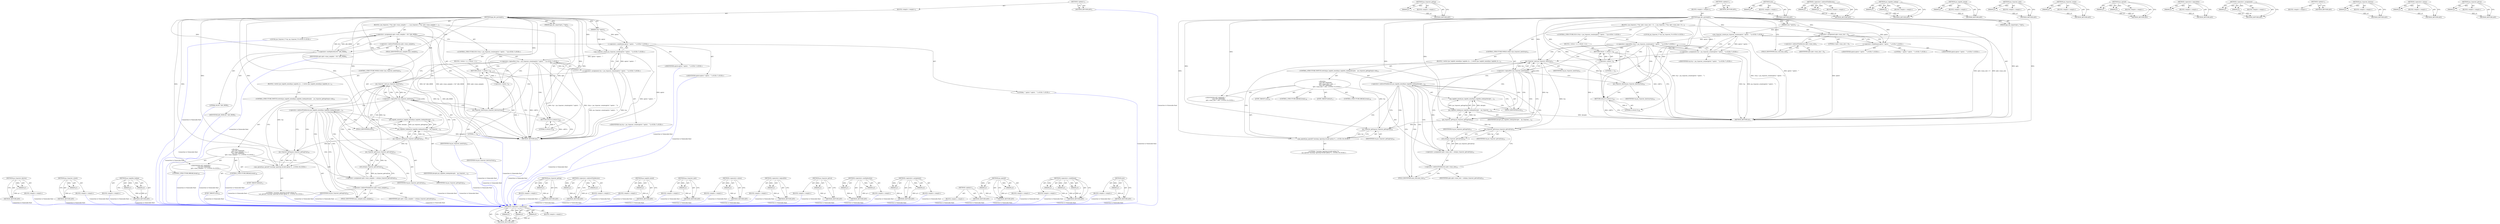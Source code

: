 digraph "atoi" {
vulnerable_110 [label=<(METHOD,&lt;operator&gt;.conditional)>];
vulnerable_111 [label=<(PARAM,p1)>];
vulnerable_112 [label=<(PARAM,p2)>];
vulnerable_113 [label=<(PARAM,p3)>];
vulnerable_114 [label=<(BLOCK,&lt;empty&gt;,&lt;empty&gt;)>];
vulnerable_115 [label=<(METHOD_RETURN,ANY)>];
vulnerable_133 [label=<(METHOD,jas_tvparser_gettag)>];
vulnerable_134 [label=<(PARAM,p1)>];
vulnerable_135 [label=<(BLOCK,&lt;empty&gt;,&lt;empty&gt;)>];
vulnerable_136 [label=<(METHOD_RETURN,ANY)>];
vulnerable_6 [label=<(METHOD,&lt;global&gt;)<SUB>1</SUB>>];
vulnerable_7 [label=<(BLOCK,&lt;empty&gt;,&lt;empty&gt;)<SUB>1</SUB>>];
vulnerable_8 [label=<(METHOD,jpg_dec_parseopts)<SUB>1</SUB>>];
vulnerable_9 [label=<(PARAM,char *optstr)<SUB>1</SUB>>];
vulnerable_10 [label=<(PARAM,jpg_dec_importopts_t *opts)<SUB>1</SUB>>];
vulnerable_11 [label=<(BLOCK,{
 	jas_tvparser_t *tvp;
 
	opts-&gt;max_size = 0;...,{
 	jas_tvparser_t *tvp;
 
	opts-&gt;max_size = 0;...)<SUB>2</SUB>>];
vulnerable_12 [label="<(LOCAL,jas_tvparser_t* tvp: jas_tvparser_t*)<SUB>3</SUB>>"];
vulnerable_13 [label=<(&lt;operator&gt;.assignment,opts-&gt;max_size = 0)<SUB>5</SUB>>];
vulnerable_14 [label=<(&lt;operator&gt;.indirectFieldAccess,opts-&gt;max_size)<SUB>5</SUB>>];
vulnerable_15 [label=<(IDENTIFIER,opts,opts-&gt;max_size = 0)<SUB>5</SUB>>];
vulnerable_16 [label=<(FIELD_IDENTIFIER,max_size,max_size)<SUB>5</SUB>>];
vulnerable_17 [label=<(LITERAL,0,opts-&gt;max_size = 0)<SUB>5</SUB>>];
vulnerable_18 [label="<(CONTROL_STRUCTURE,IF,if (!(tvp = jas_tvparser_create(optstr ? optstr : &quot;&quot;))))<SUB>7</SUB>>"];
vulnerable_19 [label="<(&lt;operator&gt;.logicalNot,!(tvp = jas_tvparser_create(optstr ? optstr : &quot;&quot;)))<SUB>7</SUB>>"];
vulnerable_20 [label="<(&lt;operator&gt;.assignment,tvp = jas_tvparser_create(optstr ? optstr : &quot;&quot;))<SUB>7</SUB>>"];
vulnerable_21 [label="<(IDENTIFIER,tvp,tvp = jas_tvparser_create(optstr ? optstr : &quot;&quot;))<SUB>7</SUB>>"];
vulnerable_22 [label="<(jas_tvparser_create,jas_tvparser_create(optstr ? optstr : &quot;&quot;))<SUB>7</SUB>>"];
vulnerable_23 [label="<(&lt;operator&gt;.conditional,optstr ? optstr : &quot;&quot;)<SUB>7</SUB>>"];
vulnerable_24 [label="<(IDENTIFIER,optstr,optstr ? optstr : &quot;&quot;)<SUB>7</SUB>>"];
vulnerable_25 [label="<(IDENTIFIER,optstr,optstr ? optstr : &quot;&quot;)<SUB>7</SUB>>"];
vulnerable_26 [label="<(LITERAL,&quot;&quot;,optstr ? optstr : &quot;&quot;)<SUB>7</SUB>>"];
vulnerable_27 [label=<(BLOCK,{
 		return -1;
	},{
 		return -1;
	})<SUB>7</SUB>>];
vulnerable_28 [label=<(RETURN,return -1;,return -1;)<SUB>8</SUB>>];
vulnerable_29 [label=<(&lt;operator&gt;.minus,-1)<SUB>8</SUB>>];
vulnerable_30 [label=<(LITERAL,1,-1)<SUB>8</SUB>>];
vulnerable_31 [label=<(CONTROL_STRUCTURE,WHILE,while (!jas_tvparser_next(tvp)))<SUB>11</SUB>>];
vulnerable_32 [label=<(&lt;operator&gt;.logicalNot,!jas_tvparser_next(tvp))<SUB>11</SUB>>];
vulnerable_33 [label=<(jas_tvparser_next,jas_tvparser_next(tvp))<SUB>11</SUB>>];
vulnerable_34 [label=<(IDENTIFIER,tvp,jas_tvparser_next(tvp))<SUB>11</SUB>>];
vulnerable_35 [label=<(BLOCK,{
 		switch (jas_taginfo_nonull(jas_taginfos_lo...,{
 		switch (jas_taginfo_nonull(jas_taginfos_lo...)<SUB>11</SUB>>];
vulnerable_36 [label=<(CONTROL_STRUCTURE,SWITCH,switch(jas_taginfo_nonull(jas_taginfos_lookup(decopts,
 		  jas_tvparser_gettag(tvp)))-&gt;id))<SUB>12</SUB>>];
vulnerable_37 [label=<(&lt;operator&gt;.indirectFieldAccess,jas_taginfo_nonull(jas_taginfos_lookup(decopts,...)<SUB>12</SUB>>];
vulnerable_38 [label=<(jas_taginfo_nonull,jas_taginfo_nonull(jas_taginfos_lookup(decopts,...)<SUB>12</SUB>>];
vulnerable_39 [label=<(jas_taginfos_lookup,jas_taginfos_lookup(decopts,
 		  jas_tvparser_...)<SUB>12</SUB>>];
vulnerable_40 [label=<(IDENTIFIER,decopts,jas_taginfos_lookup(decopts,
 		  jas_tvparser_...)<SUB>12</SUB>>];
vulnerable_41 [label=<(jas_tvparser_gettag,jas_tvparser_gettag(tvp))<SUB>13</SUB>>];
vulnerable_42 [label=<(IDENTIFIER,tvp,jas_tvparser_gettag(tvp))<SUB>13</SUB>>];
vulnerable_43 [label=<(FIELD_IDENTIFIER,id,id)<SUB>12</SUB>>];
vulnerable_44 [label="<(BLOCK,{
 		case OPT_MAXSIZE:
			opts-&gt;max_size = atoi...,{
 		case OPT_MAXSIZE:
			opts-&gt;max_size = atoi...)<SUB>13</SUB>>"];
vulnerable_45 [label=<(JUMP_TARGET,case)<SUB>14</SUB>>];
vulnerable_46 [label="<(IDENTIFIER,OPT_MAXSIZE,{
 		case OPT_MAXSIZE:
			opts-&gt;max_size = atoi...)<SUB>14</SUB>>"];
vulnerable_47 [label=<(&lt;operator&gt;.assignment,opts-&gt;max_size = atoi(jas_tvparser_getval(tvp)))<SUB>15</SUB>>];
vulnerable_48 [label=<(&lt;operator&gt;.indirectFieldAccess,opts-&gt;max_size)<SUB>15</SUB>>];
vulnerable_49 [label=<(IDENTIFIER,opts,opts-&gt;max_size = atoi(jas_tvparser_getval(tvp)))<SUB>15</SUB>>];
vulnerable_50 [label=<(FIELD_IDENTIFIER,max_size,max_size)<SUB>15</SUB>>];
vulnerable_51 [label=<(atoi,atoi(jas_tvparser_getval(tvp)))<SUB>15</SUB>>];
vulnerable_52 [label=<(jas_tvparser_getval,jas_tvparser_getval(tvp))<SUB>15</SUB>>];
vulnerable_53 [label=<(IDENTIFIER,tvp,jas_tvparser_getval(tvp))<SUB>15</SUB>>];
vulnerable_54 [label=<(CONTROL_STRUCTURE,BREAK,break;)<SUB>16</SUB>>];
vulnerable_55 [label=<(JUMP_TARGET,default)<SUB>17</SUB>>];
vulnerable_56 [label="<(jas_eprintf,jas_eprintf(&quot;warning: ignoring invalid option %...)<SUB>18</SUB>>"];
vulnerable_57 [label="<(LITERAL,&quot;warning: ignoring invalid option %s\n&quot;,jas_eprintf(&quot;warning: ignoring invalid option %...)<SUB>18</SUB>>"];
vulnerable_58 [label=<(jas_tvparser_gettag,jas_tvparser_gettag(tvp))<SUB>19</SUB>>];
vulnerable_59 [label=<(IDENTIFIER,tvp,jas_tvparser_gettag(tvp))<SUB>19</SUB>>];
vulnerable_60 [label=<(CONTROL_STRUCTURE,BREAK,break;)<SUB>20</SUB>>];
vulnerable_61 [label=<(jas_tvparser_destroy,jas_tvparser_destroy(tvp))<SUB>24</SUB>>];
vulnerable_62 [label=<(IDENTIFIER,tvp,jas_tvparser_destroy(tvp))<SUB>24</SUB>>];
vulnerable_63 [label=<(RETURN,return 0;,return 0;)<SUB>26</SUB>>];
vulnerable_64 [label=<(LITERAL,0,return 0;)<SUB>26</SUB>>];
vulnerable_65 [label=<(METHOD_RETURN,int)<SUB>1</SUB>>];
vulnerable_67 [label=<(METHOD_RETURN,ANY)<SUB>1</SUB>>];
vulnerable_137 [label=<(METHOD,atoi)>];
vulnerable_138 [label=<(PARAM,p1)>];
vulnerable_139 [label=<(BLOCK,&lt;empty&gt;,&lt;empty&gt;)>];
vulnerable_140 [label=<(METHOD_RETURN,ANY)>];
vulnerable_97 [label=<(METHOD,&lt;operator&gt;.indirectFieldAccess)>];
vulnerable_98 [label=<(PARAM,p1)>];
vulnerable_99 [label=<(PARAM,p2)>];
vulnerable_100 [label=<(BLOCK,&lt;empty&gt;,&lt;empty&gt;)>];
vulnerable_101 [label=<(METHOD_RETURN,ANY)>];
vulnerable_128 [label=<(METHOD,jas_taginfos_lookup)>];
vulnerable_129 [label=<(PARAM,p1)>];
vulnerable_130 [label=<(PARAM,p2)>];
vulnerable_131 [label=<(BLOCK,&lt;empty&gt;,&lt;empty&gt;)>];
vulnerable_132 [label=<(METHOD_RETURN,ANY)>];
vulnerable_124 [label=<(METHOD,jas_taginfo_nonull)>];
vulnerable_125 [label=<(PARAM,p1)>];
vulnerable_126 [label=<(BLOCK,&lt;empty&gt;,&lt;empty&gt;)>];
vulnerable_127 [label=<(METHOD_RETURN,ANY)>];
vulnerable_120 [label=<(METHOD,jas_tvparser_next)>];
vulnerable_121 [label=<(PARAM,p1)>];
vulnerable_122 [label=<(BLOCK,&lt;empty&gt;,&lt;empty&gt;)>];
vulnerable_123 [label=<(METHOD_RETURN,ANY)>];
vulnerable_106 [label=<(METHOD,jas_tvparser_create)>];
vulnerable_107 [label=<(PARAM,p1)>];
vulnerable_108 [label=<(BLOCK,&lt;empty&gt;,&lt;empty&gt;)>];
vulnerable_109 [label=<(METHOD_RETURN,ANY)>];
vulnerable_145 [label=<(METHOD,jas_eprintf)>];
vulnerable_146 [label=<(PARAM,p1)>];
vulnerable_147 [label=<(PARAM,p2)>];
vulnerable_148 [label=<(BLOCK,&lt;empty&gt;,&lt;empty&gt;)>];
vulnerable_149 [label=<(METHOD_RETURN,ANY)>];
vulnerable_102 [label=<(METHOD,&lt;operator&gt;.logicalNot)>];
vulnerable_103 [label=<(PARAM,p1)>];
vulnerable_104 [label=<(BLOCK,&lt;empty&gt;,&lt;empty&gt;)>];
vulnerable_105 [label=<(METHOD_RETURN,ANY)>];
vulnerable_92 [label=<(METHOD,&lt;operator&gt;.assignment)>];
vulnerable_93 [label=<(PARAM,p1)>];
vulnerable_94 [label=<(PARAM,p2)>];
vulnerable_95 [label=<(BLOCK,&lt;empty&gt;,&lt;empty&gt;)>];
vulnerable_96 [label=<(METHOD_RETURN,ANY)>];
vulnerable_86 [label=<(METHOD,&lt;global&gt;)<SUB>1</SUB>>];
vulnerable_87 [label=<(BLOCK,&lt;empty&gt;,&lt;empty&gt;)>];
vulnerable_88 [label=<(METHOD_RETURN,ANY)>];
vulnerable_150 [label=<(METHOD,jas_tvparser_destroy)>];
vulnerable_151 [label=<(PARAM,p1)>];
vulnerable_152 [label=<(BLOCK,&lt;empty&gt;,&lt;empty&gt;)>];
vulnerable_153 [label=<(METHOD_RETURN,ANY)>];
vulnerable_116 [label=<(METHOD,&lt;operator&gt;.minus)>];
vulnerable_117 [label=<(PARAM,p1)>];
vulnerable_118 [label=<(BLOCK,&lt;empty&gt;,&lt;empty&gt;)>];
vulnerable_119 [label=<(METHOD_RETURN,ANY)>];
vulnerable_141 [label=<(METHOD,jas_tvparser_getval)>];
vulnerable_142 [label=<(PARAM,p1)>];
vulnerable_143 [label=<(BLOCK,&lt;empty&gt;,&lt;empty&gt;)>];
vulnerable_144 [label=<(METHOD_RETURN,ANY)>];
fixed_157 [label=<(METHOD,jas_tvparser_destroy)>];
fixed_158 [label=<(PARAM,p1)>];
fixed_159 [label=<(BLOCK,&lt;empty&gt;,&lt;empty&gt;)>];
fixed_160 [label=<(METHOD_RETURN,ANY)>];
fixed_113 [label=<(METHOD,jas_tvparser_create)>];
fixed_114 [label=<(PARAM,p1)>];
fixed_115 [label=<(BLOCK,&lt;empty&gt;,&lt;empty&gt;)>];
fixed_116 [label=<(METHOD_RETURN,ANY)>];
fixed_135 [label=<(METHOD,jas_taginfos_lookup)>];
fixed_136 [label=<(PARAM,p1)>];
fixed_137 [label=<(PARAM,p2)>];
fixed_138 [label=<(BLOCK,&lt;empty&gt;,&lt;empty&gt;)>];
fixed_139 [label=<(METHOD_RETURN,ANY)>];
fixed_6 [label=<(METHOD,&lt;global&gt;)<SUB>1</SUB>>];
fixed_7 [label=<(BLOCK,&lt;empty&gt;,&lt;empty&gt;)<SUB>1</SUB>>];
fixed_8 [label=<(METHOD,jpg_dec_parseopts)<SUB>1</SUB>>];
fixed_9 [label=<(PARAM,char *optstr)<SUB>1</SUB>>];
fixed_10 [label=<(PARAM,jpg_dec_importopts_t *opts)<SUB>1</SUB>>];
fixed_11 [label=<(BLOCK,{
 	jas_tvparser_t *tvp;
 
	opts-&gt;max_samples =...,{
 	jas_tvparser_t *tvp;
 
	opts-&gt;max_samples =...)<SUB>2</SUB>>];
fixed_12 [label="<(LOCAL,jas_tvparser_t* tvp: jas_tvparser_t*)<SUB>3</SUB>>"];
fixed_13 [label=<(&lt;operator&gt;.assignment,opts-&gt;max_samples = 64 * JAS_MEBI)<SUB>5</SUB>>];
fixed_14 [label=<(&lt;operator&gt;.indirectFieldAccess,opts-&gt;max_samples)<SUB>5</SUB>>];
fixed_15 [label=<(IDENTIFIER,opts,opts-&gt;max_samples = 64 * JAS_MEBI)<SUB>5</SUB>>];
fixed_16 [label=<(FIELD_IDENTIFIER,max_samples,max_samples)<SUB>5</SUB>>];
fixed_17 [label=<(&lt;operator&gt;.multiplication,64 * JAS_MEBI)<SUB>5</SUB>>];
fixed_18 [label=<(LITERAL,64,64 * JAS_MEBI)<SUB>5</SUB>>];
fixed_19 [label=<(IDENTIFIER,JAS_MEBI,64 * JAS_MEBI)<SUB>5</SUB>>];
fixed_20 [label="<(CONTROL_STRUCTURE,IF,if (!(tvp = jas_tvparser_create(optstr ? optstr : &quot;&quot;))))<SUB>7</SUB>>"];
fixed_21 [label="<(&lt;operator&gt;.logicalNot,!(tvp = jas_tvparser_create(optstr ? optstr : &quot;&quot;)))<SUB>7</SUB>>"];
fixed_22 [label="<(&lt;operator&gt;.assignment,tvp = jas_tvparser_create(optstr ? optstr : &quot;&quot;))<SUB>7</SUB>>"];
fixed_23 [label="<(IDENTIFIER,tvp,tvp = jas_tvparser_create(optstr ? optstr : &quot;&quot;))<SUB>7</SUB>>"];
fixed_24 [label="<(jas_tvparser_create,jas_tvparser_create(optstr ? optstr : &quot;&quot;))<SUB>7</SUB>>"];
fixed_25 [label="<(&lt;operator&gt;.conditional,optstr ? optstr : &quot;&quot;)<SUB>7</SUB>>"];
fixed_26 [label="<(IDENTIFIER,optstr,optstr ? optstr : &quot;&quot;)<SUB>7</SUB>>"];
fixed_27 [label="<(IDENTIFIER,optstr,optstr ? optstr : &quot;&quot;)<SUB>7</SUB>>"];
fixed_28 [label="<(LITERAL,&quot;&quot;,optstr ? optstr : &quot;&quot;)<SUB>7</SUB>>"];
fixed_29 [label=<(BLOCK,{
 		return -1;
	},{
 		return -1;
	})<SUB>7</SUB>>];
fixed_30 [label=<(RETURN,return -1;,return -1;)<SUB>8</SUB>>];
fixed_31 [label=<(&lt;operator&gt;.minus,-1)<SUB>8</SUB>>];
fixed_32 [label=<(LITERAL,1,-1)<SUB>8</SUB>>];
fixed_33 [label=<(CONTROL_STRUCTURE,WHILE,while (!jas_tvparser_next(tvp)))<SUB>11</SUB>>];
fixed_34 [label=<(&lt;operator&gt;.logicalNot,!jas_tvparser_next(tvp))<SUB>11</SUB>>];
fixed_35 [label=<(jas_tvparser_next,jas_tvparser_next(tvp))<SUB>11</SUB>>];
fixed_36 [label=<(IDENTIFIER,tvp,jas_tvparser_next(tvp))<SUB>11</SUB>>];
fixed_37 [label=<(BLOCK,{
 		switch (jas_taginfo_nonull(jas_taginfos_lo...,{
 		switch (jas_taginfo_nonull(jas_taginfos_lo...)<SUB>11</SUB>>];
fixed_38 [label=<(CONTROL_STRUCTURE,SWITCH,switch(jas_taginfo_nonull(jas_taginfos_lookup(decopts,
 		  jas_tvparser_gettag(tvp)))-&gt;id))<SUB>12</SUB>>];
fixed_39 [label=<(&lt;operator&gt;.indirectFieldAccess,jas_taginfo_nonull(jas_taginfos_lookup(decopts,...)<SUB>12</SUB>>];
fixed_40 [label=<(jas_taginfo_nonull,jas_taginfo_nonull(jas_taginfos_lookup(decopts,...)<SUB>12</SUB>>];
fixed_41 [label=<(jas_taginfos_lookup,jas_taginfos_lookup(decopts,
 		  jas_tvparser_...)<SUB>12</SUB>>];
fixed_42 [label=<(IDENTIFIER,decopts,jas_taginfos_lookup(decopts,
 		  jas_tvparser_...)<SUB>12</SUB>>];
fixed_43 [label=<(jas_tvparser_gettag,jas_tvparser_gettag(tvp))<SUB>13</SUB>>];
fixed_44 [label=<(IDENTIFIER,tvp,jas_tvparser_gettag(tvp))<SUB>13</SUB>>];
fixed_45 [label=<(FIELD_IDENTIFIER,id,id)<SUB>12</SUB>>];
fixed_46 [label="<(BLOCK,{
 		case OPT_MAXSIZE:
			opts-&gt;max_samples = a...,{
 		case OPT_MAXSIZE:
			opts-&gt;max_samples = a...)<SUB>13</SUB>>"];
fixed_47 [label=<(JUMP_TARGET,case)<SUB>14</SUB>>];
fixed_48 [label="<(IDENTIFIER,OPT_MAXSIZE,{
 		case OPT_MAXSIZE:
			opts-&gt;max_samples = a...)<SUB>14</SUB>>"];
fixed_49 [label=<(&lt;operator&gt;.assignment,opts-&gt;max_samples = atoi(jas_tvparser_getval(tvp)))<SUB>15</SUB>>];
fixed_50 [label=<(&lt;operator&gt;.indirectFieldAccess,opts-&gt;max_samples)<SUB>15</SUB>>];
fixed_51 [label=<(IDENTIFIER,opts,opts-&gt;max_samples = atoi(jas_tvparser_getval(tvp)))<SUB>15</SUB>>];
fixed_52 [label=<(FIELD_IDENTIFIER,max_samples,max_samples)<SUB>15</SUB>>];
fixed_53 [label=<(atoi,atoi(jas_tvparser_getval(tvp)))<SUB>15</SUB>>];
fixed_54 [label=<(jas_tvparser_getval,jas_tvparser_getval(tvp))<SUB>15</SUB>>];
fixed_55 [label=<(IDENTIFIER,tvp,jas_tvparser_getval(tvp))<SUB>15</SUB>>];
fixed_56 [label=<(CONTROL_STRUCTURE,BREAK,break;)<SUB>16</SUB>>];
fixed_57 [label=<(JUMP_TARGET,default)<SUB>17</SUB>>];
fixed_58 [label="<(jas_eprintf,jas_eprintf(&quot;warning: ignoring invalid option %...)<SUB>18</SUB>>"];
fixed_59 [label="<(LITERAL,&quot;warning: ignoring invalid option %s\n&quot;,jas_eprintf(&quot;warning: ignoring invalid option %...)<SUB>18</SUB>>"];
fixed_60 [label=<(jas_tvparser_gettag,jas_tvparser_gettag(tvp))<SUB>19</SUB>>];
fixed_61 [label=<(IDENTIFIER,tvp,jas_tvparser_gettag(tvp))<SUB>19</SUB>>];
fixed_62 [label=<(CONTROL_STRUCTURE,BREAK,break;)<SUB>20</SUB>>];
fixed_63 [label=<(jas_tvparser_destroy,jas_tvparser_destroy(tvp))<SUB>24</SUB>>];
fixed_64 [label=<(IDENTIFIER,tvp,jas_tvparser_destroy(tvp))<SUB>24</SUB>>];
fixed_65 [label=<(RETURN,return 0;,return 0;)<SUB>26</SUB>>];
fixed_66 [label=<(LITERAL,0,return 0;)<SUB>26</SUB>>];
fixed_67 [label=<(METHOD_RETURN,int)<SUB>1</SUB>>];
fixed_69 [label=<(METHOD_RETURN,ANY)<SUB>1</SUB>>];
fixed_140 [label=<(METHOD,jas_tvparser_gettag)>];
fixed_141 [label=<(PARAM,p1)>];
fixed_142 [label=<(BLOCK,&lt;empty&gt;,&lt;empty&gt;)>];
fixed_143 [label=<(METHOD_RETURN,ANY)>];
fixed_99 [label=<(METHOD,&lt;operator&gt;.indirectFieldAccess)>];
fixed_100 [label=<(PARAM,p1)>];
fixed_101 [label=<(PARAM,p2)>];
fixed_102 [label=<(BLOCK,&lt;empty&gt;,&lt;empty&gt;)>];
fixed_103 [label=<(METHOD_RETURN,ANY)>];
fixed_131 [label=<(METHOD,jas_taginfo_nonull)>];
fixed_132 [label=<(PARAM,p1)>];
fixed_133 [label=<(BLOCK,&lt;empty&gt;,&lt;empty&gt;)>];
fixed_134 [label=<(METHOD_RETURN,ANY)>];
fixed_127 [label=<(METHOD,jas_tvparser_next)>];
fixed_128 [label=<(PARAM,p1)>];
fixed_129 [label=<(BLOCK,&lt;empty&gt;,&lt;empty&gt;)>];
fixed_130 [label=<(METHOD_RETURN,ANY)>];
fixed_123 [label=<(METHOD,&lt;operator&gt;.minus)>];
fixed_124 [label=<(PARAM,p1)>];
fixed_125 [label=<(BLOCK,&lt;empty&gt;,&lt;empty&gt;)>];
fixed_126 [label=<(METHOD_RETURN,ANY)>];
fixed_109 [label=<(METHOD,&lt;operator&gt;.logicalNot)>];
fixed_110 [label=<(PARAM,p1)>];
fixed_111 [label=<(BLOCK,&lt;empty&gt;,&lt;empty&gt;)>];
fixed_112 [label=<(METHOD_RETURN,ANY)>];
fixed_148 [label=<(METHOD,jas_tvparser_getval)>];
fixed_149 [label=<(PARAM,p1)>];
fixed_150 [label=<(BLOCK,&lt;empty&gt;,&lt;empty&gt;)>];
fixed_151 [label=<(METHOD_RETURN,ANY)>];
fixed_104 [label=<(METHOD,&lt;operator&gt;.multiplication)>];
fixed_105 [label=<(PARAM,p1)>];
fixed_106 [label=<(PARAM,p2)>];
fixed_107 [label=<(BLOCK,&lt;empty&gt;,&lt;empty&gt;)>];
fixed_108 [label=<(METHOD_RETURN,ANY)>];
fixed_94 [label=<(METHOD,&lt;operator&gt;.assignment)>];
fixed_95 [label=<(PARAM,p1)>];
fixed_96 [label=<(PARAM,p2)>];
fixed_97 [label=<(BLOCK,&lt;empty&gt;,&lt;empty&gt;)>];
fixed_98 [label=<(METHOD_RETURN,ANY)>];
fixed_88 [label=<(METHOD,&lt;global&gt;)<SUB>1</SUB>>];
fixed_89 [label=<(BLOCK,&lt;empty&gt;,&lt;empty&gt;)>];
fixed_90 [label=<(METHOD_RETURN,ANY)>];
fixed_152 [label=<(METHOD,jas_eprintf)>];
fixed_153 [label=<(PARAM,p1)>];
fixed_154 [label=<(PARAM,p2)>];
fixed_155 [label=<(BLOCK,&lt;empty&gt;,&lt;empty&gt;)>];
fixed_156 [label=<(METHOD_RETURN,ANY)>];
fixed_117 [label=<(METHOD,&lt;operator&gt;.conditional)>];
fixed_118 [label=<(PARAM,p1)>];
fixed_119 [label=<(PARAM,p2)>];
fixed_120 [label=<(PARAM,p3)>];
fixed_121 [label=<(BLOCK,&lt;empty&gt;,&lt;empty&gt;)>];
fixed_122 [label=<(METHOD_RETURN,ANY)>];
fixed_144 [label=<(METHOD,atoi)>];
fixed_145 [label=<(PARAM,p1)>];
fixed_146 [label=<(BLOCK,&lt;empty&gt;,&lt;empty&gt;)>];
fixed_147 [label=<(METHOD_RETURN,ANY)>];
vulnerable_110 -> vulnerable_111  [key=0, label="AST: "];
vulnerable_110 -> vulnerable_111  [key=1, label="DDG: "];
vulnerable_110 -> vulnerable_114  [key=0, label="AST: "];
vulnerable_110 -> vulnerable_112  [key=0, label="AST: "];
vulnerable_110 -> vulnerable_112  [key=1, label="DDG: "];
vulnerable_110 -> vulnerable_115  [key=0, label="AST: "];
vulnerable_110 -> vulnerable_115  [key=1, label="CFG: "];
vulnerable_110 -> vulnerable_113  [key=0, label="AST: "];
vulnerable_110 -> vulnerable_113  [key=1, label="DDG: "];
vulnerable_111 -> vulnerable_115  [key=0, label="DDG: p1"];
vulnerable_112 -> vulnerable_115  [key=0, label="DDG: p2"];
vulnerable_113 -> vulnerable_115  [key=0, label="DDG: p3"];
vulnerable_133 -> vulnerable_134  [key=0, label="AST: "];
vulnerable_133 -> vulnerable_134  [key=1, label="DDG: "];
vulnerable_133 -> vulnerable_135  [key=0, label="AST: "];
vulnerable_133 -> vulnerable_136  [key=0, label="AST: "];
vulnerable_133 -> vulnerable_136  [key=1, label="CFG: "];
vulnerable_134 -> vulnerable_136  [key=0, label="DDG: p1"];
vulnerable_6 -> vulnerable_7  [key=0, label="AST: "];
vulnerable_6 -> vulnerable_67  [key=0, label="AST: "];
vulnerable_6 -> vulnerable_67  [key=1, label="CFG: "];
vulnerable_7 -> vulnerable_8  [key=0, label="AST: "];
vulnerable_8 -> vulnerable_9  [key=0, label="AST: "];
vulnerable_8 -> vulnerable_9  [key=1, label="DDG: "];
vulnerable_8 -> vulnerable_10  [key=0, label="AST: "];
vulnerable_8 -> vulnerable_10  [key=1, label="DDG: "];
vulnerable_8 -> vulnerable_11  [key=0, label="AST: "];
vulnerable_8 -> vulnerable_65  [key=0, label="AST: "];
vulnerable_8 -> vulnerable_16  [key=0, label="CFG: "];
vulnerable_8 -> vulnerable_13  [key=0, label="DDG: "];
vulnerable_8 -> vulnerable_63  [key=0, label="DDG: "];
vulnerable_8 -> vulnerable_61  [key=0, label="DDG: "];
vulnerable_8 -> vulnerable_64  [key=0, label="DDG: "];
vulnerable_8 -> vulnerable_33  [key=0, label="DDG: "];
vulnerable_8 -> vulnerable_22  [key=0, label="DDG: "];
vulnerable_8 -> vulnerable_29  [key=0, label="DDG: "];
vulnerable_8 -> vulnerable_46  [key=0, label="DDG: "];
vulnerable_8 -> vulnerable_23  [key=0, label="DDG: "];
vulnerable_8 -> vulnerable_56  [key=0, label="DDG: "];
vulnerable_8 -> vulnerable_39  [key=0, label="DDG: "];
vulnerable_8 -> vulnerable_58  [key=0, label="DDG: "];
vulnerable_8 -> vulnerable_41  [key=0, label="DDG: "];
vulnerable_8 -> vulnerable_52  [key=0, label="DDG: "];
vulnerable_9 -> vulnerable_22  [key=0, label="DDG: optstr"];
vulnerable_9 -> vulnerable_23  [key=0, label="DDG: optstr"];
vulnerable_10 -> vulnerable_65  [key=0, label="DDG: opts"];
vulnerable_11 -> vulnerable_12  [key=0, label="AST: "];
vulnerable_11 -> vulnerable_13  [key=0, label="AST: "];
vulnerable_11 -> vulnerable_18  [key=0, label="AST: "];
vulnerable_11 -> vulnerable_31  [key=0, label="AST: "];
vulnerable_11 -> vulnerable_61  [key=0, label="AST: "];
vulnerable_11 -> vulnerable_63  [key=0, label="AST: "];
vulnerable_13 -> vulnerable_14  [key=0, label="AST: "];
vulnerable_13 -> vulnerable_17  [key=0, label="AST: "];
vulnerable_13 -> vulnerable_23  [key=0, label="CFG: "];
vulnerable_13 -> vulnerable_65  [key=0, label="DDG: opts-&gt;max_size"];
vulnerable_13 -> vulnerable_65  [key=1, label="DDG: opts-&gt;max_size = 0"];
vulnerable_14 -> vulnerable_15  [key=0, label="AST: "];
vulnerable_14 -> vulnerable_16  [key=0, label="AST: "];
vulnerable_14 -> vulnerable_13  [key=0, label="CFG: "];
vulnerable_16 -> vulnerable_14  [key=0, label="CFG: "];
vulnerable_18 -> vulnerable_19  [key=0, label="AST: "];
vulnerable_18 -> vulnerable_27  [key=0, label="AST: "];
vulnerable_19 -> vulnerable_20  [key=0, label="AST: "];
vulnerable_19 -> vulnerable_29  [key=0, label="CFG: "];
vulnerable_19 -> vulnerable_29  [key=1, label="CDG: "];
vulnerable_19 -> vulnerable_33  [key=0, label="CFG: "];
vulnerable_19 -> vulnerable_33  [key=1, label="CDG: "];
vulnerable_19 -> vulnerable_65  [key=0, label="DDG: tvp = jas_tvparser_create(optstr ? optstr : &quot;&quot;)"];
vulnerable_19 -> vulnerable_65  [key=1, label="DDG: !(tvp = jas_tvparser_create(optstr ? optstr : &quot;&quot;))"];
vulnerable_19 -> vulnerable_32  [key=0, label="CDG: "];
vulnerable_19 -> vulnerable_61  [key=0, label="CDG: "];
vulnerable_19 -> vulnerable_28  [key=0, label="CDG: "];
vulnerable_19 -> vulnerable_63  [key=0, label="CDG: "];
vulnerable_20 -> vulnerable_21  [key=0, label="AST: "];
vulnerable_20 -> vulnerable_22  [key=0, label="AST: "];
vulnerable_20 -> vulnerable_19  [key=0, label="CFG: "];
vulnerable_20 -> vulnerable_19  [key=1, label="DDG: tvp"];
vulnerable_20 -> vulnerable_65  [key=0, label="DDG: tvp"];
vulnerable_20 -> vulnerable_65  [key=1, label="DDG: jas_tvparser_create(optstr ? optstr : &quot;&quot;)"];
vulnerable_20 -> vulnerable_33  [key=0, label="DDG: tvp"];
vulnerable_22 -> vulnerable_23  [key=0, label="AST: "];
vulnerable_22 -> vulnerable_20  [key=0, label="CFG: "];
vulnerable_22 -> vulnerable_20  [key=1, label="DDG: optstr ? optstr : &quot;&quot;"];
vulnerable_22 -> vulnerable_65  [key=0, label="DDG: optstr ? optstr : &quot;&quot;"];
vulnerable_22 -> vulnerable_19  [key=0, label="DDG: optstr ? optstr : &quot;&quot;"];
vulnerable_23 -> vulnerable_24  [key=0, label="AST: "];
vulnerable_23 -> vulnerable_25  [key=0, label="AST: "];
vulnerable_23 -> vulnerable_26  [key=0, label="AST: "];
vulnerable_23 -> vulnerable_22  [key=0, label="CFG: "];
vulnerable_23 -> vulnerable_65  [key=0, label="DDG: optstr"];
vulnerable_27 -> vulnerable_28  [key=0, label="AST: "];
vulnerable_28 -> vulnerable_29  [key=0, label="AST: "];
vulnerable_28 -> vulnerable_65  [key=0, label="CFG: "];
vulnerable_28 -> vulnerable_65  [key=1, label="DDG: &lt;RET&gt;"];
vulnerable_29 -> vulnerable_30  [key=0, label="AST: "];
vulnerable_29 -> vulnerable_28  [key=0, label="CFG: "];
vulnerable_29 -> vulnerable_28  [key=1, label="DDG: -1"];
vulnerable_29 -> vulnerable_65  [key=0, label="DDG: -1"];
vulnerable_31 -> vulnerable_32  [key=0, label="AST: "];
vulnerable_31 -> vulnerable_35  [key=0, label="AST: "];
vulnerable_32 -> vulnerable_33  [key=0, label="AST: "];
vulnerable_32 -> vulnerable_33  [key=1, label="CDG: "];
vulnerable_32 -> vulnerable_41  [key=0, label="CFG: "];
vulnerable_32 -> vulnerable_41  [key=1, label="CDG: "];
vulnerable_32 -> vulnerable_61  [key=0, label="CFG: "];
vulnerable_32 -> vulnerable_32  [key=0, label="CDG: "];
vulnerable_32 -> vulnerable_37  [key=0, label="CDG: "];
vulnerable_32 -> vulnerable_38  [key=0, label="CDG: "];
vulnerable_32 -> vulnerable_39  [key=0, label="CDG: "];
vulnerable_32 -> vulnerable_43  [key=0, label="CDG: "];
vulnerable_33 -> vulnerable_34  [key=0, label="AST: "];
vulnerable_33 -> vulnerable_32  [key=0, label="CFG: "];
vulnerable_33 -> vulnerable_32  [key=1, label="DDG: tvp"];
vulnerable_33 -> vulnerable_61  [key=0, label="DDG: tvp"];
vulnerable_33 -> vulnerable_41  [key=0, label="DDG: tvp"];
vulnerable_35 -> vulnerable_36  [key=0, label="AST: "];
vulnerable_36 -> vulnerable_37  [key=0, label="AST: "];
vulnerable_36 -> vulnerable_44  [key=0, label="AST: "];
vulnerable_37 -> vulnerable_38  [key=0, label="AST: "];
vulnerable_37 -> vulnerable_43  [key=0, label="AST: "];
vulnerable_37 -> vulnerable_50  [key=0, label="CFG: "];
vulnerable_37 -> vulnerable_50  [key=1, label="CDG: "];
vulnerable_37 -> vulnerable_58  [key=0, label="CFG: "];
vulnerable_37 -> vulnerable_58  [key=1, label="CDG: "];
vulnerable_37 -> vulnerable_47  [key=0, label="CDG: "];
vulnerable_37 -> vulnerable_48  [key=0, label="CDG: "];
vulnerable_37 -> vulnerable_51  [key=0, label="CDG: "];
vulnerable_37 -> vulnerable_52  [key=0, label="CDG: "];
vulnerable_37 -> vulnerable_56  [key=0, label="CDG: "];
vulnerable_38 -> vulnerable_39  [key=0, label="AST: "];
vulnerable_38 -> vulnerable_43  [key=0, label="CFG: "];
vulnerable_39 -> vulnerable_40  [key=0, label="AST: "];
vulnerable_39 -> vulnerable_41  [key=0, label="AST: "];
vulnerable_39 -> vulnerable_38  [key=0, label="CFG: "];
vulnerable_39 -> vulnerable_38  [key=1, label="DDG: decopts"];
vulnerable_39 -> vulnerable_38  [key=2, label="DDG: jas_tvparser_gettag(tvp)"];
vulnerable_39 -> vulnerable_65  [key=0, label="DDG: decopts"];
vulnerable_41 -> vulnerable_42  [key=0, label="AST: "];
vulnerable_41 -> vulnerable_39  [key=0, label="CFG: "];
vulnerable_41 -> vulnerable_39  [key=1, label="DDG: tvp"];
vulnerable_41 -> vulnerable_58  [key=0, label="DDG: tvp"];
vulnerable_41 -> vulnerable_52  [key=0, label="DDG: tvp"];
vulnerable_43 -> vulnerable_37  [key=0, label="CFG: "];
vulnerable_44 -> vulnerable_45  [key=0, label="AST: "];
vulnerable_44 -> vulnerable_46  [key=0, label="AST: "];
vulnerable_44 -> vulnerable_47  [key=0, label="AST: "];
vulnerable_44 -> vulnerable_54  [key=0, label="AST: "];
vulnerable_44 -> vulnerable_55  [key=0, label="AST: "];
vulnerable_44 -> vulnerable_56  [key=0, label="AST: "];
vulnerable_44 -> vulnerable_60  [key=0, label="AST: "];
vulnerable_47 -> vulnerable_48  [key=0, label="AST: "];
vulnerable_47 -> vulnerable_51  [key=0, label="AST: "];
vulnerable_47 -> vulnerable_33  [key=0, label="CFG: "];
vulnerable_48 -> vulnerable_49  [key=0, label="AST: "];
vulnerable_48 -> vulnerable_50  [key=0, label="AST: "];
vulnerable_48 -> vulnerable_52  [key=0, label="CFG: "];
vulnerable_50 -> vulnerable_48  [key=0, label="CFG: "];
vulnerable_51 -> vulnerable_52  [key=0, label="AST: "];
vulnerable_51 -> vulnerable_47  [key=0, label="CFG: "];
vulnerable_51 -> vulnerable_47  [key=1, label="DDG: jas_tvparser_getval(tvp)"];
vulnerable_52 -> vulnerable_53  [key=0, label="AST: "];
vulnerable_52 -> vulnerable_51  [key=0, label="CFG: "];
vulnerable_52 -> vulnerable_51  [key=1, label="DDG: tvp"];
vulnerable_52 -> vulnerable_33  [key=0, label="DDG: tvp"];
vulnerable_56 -> vulnerable_57  [key=0, label="AST: "];
vulnerable_56 -> vulnerable_58  [key=0, label="AST: "];
vulnerable_56 -> vulnerable_33  [key=0, label="CFG: "];
vulnerable_58 -> vulnerable_59  [key=0, label="AST: "];
vulnerable_58 -> vulnerable_56  [key=0, label="CFG: "];
vulnerable_58 -> vulnerable_56  [key=1, label="DDG: tvp"];
vulnerable_58 -> vulnerable_33  [key=0, label="DDG: tvp"];
vulnerable_61 -> vulnerable_62  [key=0, label="AST: "];
vulnerable_61 -> vulnerable_63  [key=0, label="CFG: "];
vulnerable_63 -> vulnerable_64  [key=0, label="AST: "];
vulnerable_63 -> vulnerable_65  [key=0, label="CFG: "];
vulnerable_63 -> vulnerable_65  [key=1, label="DDG: &lt;RET&gt;"];
vulnerable_64 -> vulnerable_63  [key=0, label="DDG: 0"];
vulnerable_137 -> vulnerable_138  [key=0, label="AST: "];
vulnerable_137 -> vulnerable_138  [key=1, label="DDG: "];
vulnerable_137 -> vulnerable_139  [key=0, label="AST: "];
vulnerable_137 -> vulnerable_140  [key=0, label="AST: "];
vulnerable_137 -> vulnerable_140  [key=1, label="CFG: "];
vulnerable_138 -> vulnerable_140  [key=0, label="DDG: p1"];
vulnerable_97 -> vulnerable_98  [key=0, label="AST: "];
vulnerable_97 -> vulnerable_98  [key=1, label="DDG: "];
vulnerable_97 -> vulnerable_100  [key=0, label="AST: "];
vulnerable_97 -> vulnerable_99  [key=0, label="AST: "];
vulnerable_97 -> vulnerable_99  [key=1, label="DDG: "];
vulnerable_97 -> vulnerable_101  [key=0, label="AST: "];
vulnerable_97 -> vulnerable_101  [key=1, label="CFG: "];
vulnerable_98 -> vulnerable_101  [key=0, label="DDG: p1"];
vulnerable_99 -> vulnerable_101  [key=0, label="DDG: p2"];
vulnerable_128 -> vulnerable_129  [key=0, label="AST: "];
vulnerable_128 -> vulnerable_129  [key=1, label="DDG: "];
vulnerable_128 -> vulnerable_131  [key=0, label="AST: "];
vulnerable_128 -> vulnerable_130  [key=0, label="AST: "];
vulnerable_128 -> vulnerable_130  [key=1, label="DDG: "];
vulnerable_128 -> vulnerable_132  [key=0, label="AST: "];
vulnerable_128 -> vulnerable_132  [key=1, label="CFG: "];
vulnerable_129 -> vulnerable_132  [key=0, label="DDG: p1"];
vulnerable_130 -> vulnerable_132  [key=0, label="DDG: p2"];
vulnerable_124 -> vulnerable_125  [key=0, label="AST: "];
vulnerable_124 -> vulnerable_125  [key=1, label="DDG: "];
vulnerable_124 -> vulnerable_126  [key=0, label="AST: "];
vulnerable_124 -> vulnerable_127  [key=0, label="AST: "];
vulnerable_124 -> vulnerable_127  [key=1, label="CFG: "];
vulnerable_125 -> vulnerable_127  [key=0, label="DDG: p1"];
vulnerable_120 -> vulnerable_121  [key=0, label="AST: "];
vulnerable_120 -> vulnerable_121  [key=1, label="DDG: "];
vulnerable_120 -> vulnerable_122  [key=0, label="AST: "];
vulnerable_120 -> vulnerable_123  [key=0, label="AST: "];
vulnerable_120 -> vulnerable_123  [key=1, label="CFG: "];
vulnerable_121 -> vulnerable_123  [key=0, label="DDG: p1"];
vulnerable_106 -> vulnerable_107  [key=0, label="AST: "];
vulnerable_106 -> vulnerable_107  [key=1, label="DDG: "];
vulnerable_106 -> vulnerable_108  [key=0, label="AST: "];
vulnerable_106 -> vulnerable_109  [key=0, label="AST: "];
vulnerable_106 -> vulnerable_109  [key=1, label="CFG: "];
vulnerable_107 -> vulnerable_109  [key=0, label="DDG: p1"];
vulnerable_145 -> vulnerable_146  [key=0, label="AST: "];
vulnerable_145 -> vulnerable_146  [key=1, label="DDG: "];
vulnerable_145 -> vulnerable_148  [key=0, label="AST: "];
vulnerable_145 -> vulnerable_147  [key=0, label="AST: "];
vulnerable_145 -> vulnerable_147  [key=1, label="DDG: "];
vulnerable_145 -> vulnerable_149  [key=0, label="AST: "];
vulnerable_145 -> vulnerable_149  [key=1, label="CFG: "];
vulnerable_146 -> vulnerable_149  [key=0, label="DDG: p1"];
vulnerable_147 -> vulnerable_149  [key=0, label="DDG: p2"];
vulnerable_102 -> vulnerable_103  [key=0, label="AST: "];
vulnerable_102 -> vulnerable_103  [key=1, label="DDG: "];
vulnerable_102 -> vulnerable_104  [key=0, label="AST: "];
vulnerable_102 -> vulnerable_105  [key=0, label="AST: "];
vulnerable_102 -> vulnerable_105  [key=1, label="CFG: "];
vulnerable_103 -> vulnerable_105  [key=0, label="DDG: p1"];
vulnerable_92 -> vulnerable_93  [key=0, label="AST: "];
vulnerable_92 -> vulnerable_93  [key=1, label="DDG: "];
vulnerable_92 -> vulnerable_95  [key=0, label="AST: "];
vulnerable_92 -> vulnerable_94  [key=0, label="AST: "];
vulnerable_92 -> vulnerable_94  [key=1, label="DDG: "];
vulnerable_92 -> vulnerable_96  [key=0, label="AST: "];
vulnerable_92 -> vulnerable_96  [key=1, label="CFG: "];
vulnerable_93 -> vulnerable_96  [key=0, label="DDG: p1"];
vulnerable_94 -> vulnerable_96  [key=0, label="DDG: p2"];
vulnerable_86 -> vulnerable_87  [key=0, label="AST: "];
vulnerable_86 -> vulnerable_88  [key=0, label="AST: "];
vulnerable_86 -> vulnerable_88  [key=1, label="CFG: "];
vulnerable_150 -> vulnerable_151  [key=0, label="AST: "];
vulnerable_150 -> vulnerable_151  [key=1, label="DDG: "];
vulnerable_150 -> vulnerable_152  [key=0, label="AST: "];
vulnerable_150 -> vulnerable_153  [key=0, label="AST: "];
vulnerable_150 -> vulnerable_153  [key=1, label="CFG: "];
vulnerable_151 -> vulnerable_153  [key=0, label="DDG: p1"];
vulnerable_116 -> vulnerable_117  [key=0, label="AST: "];
vulnerable_116 -> vulnerable_117  [key=1, label="DDG: "];
vulnerable_116 -> vulnerable_118  [key=0, label="AST: "];
vulnerable_116 -> vulnerable_119  [key=0, label="AST: "];
vulnerable_116 -> vulnerable_119  [key=1, label="CFG: "];
vulnerable_117 -> vulnerable_119  [key=0, label="DDG: p1"];
vulnerable_141 -> vulnerable_142  [key=0, label="AST: "];
vulnerable_141 -> vulnerable_142  [key=1, label="DDG: "];
vulnerable_141 -> vulnerable_143  [key=0, label="AST: "];
vulnerable_141 -> vulnerable_144  [key=0, label="AST: "];
vulnerable_141 -> vulnerable_144  [key=1, label="CFG: "];
vulnerable_142 -> vulnerable_144  [key=0, label="DDG: p1"];
fixed_157 -> fixed_158  [key=0, label="AST: "];
fixed_157 -> fixed_158  [key=1, label="DDG: "];
fixed_157 -> fixed_159  [key=0, label="AST: "];
fixed_157 -> fixed_160  [key=0, label="AST: "];
fixed_157 -> fixed_160  [key=1, label="CFG: "];
fixed_158 -> fixed_160  [key=0, label="DDG: p1"];
fixed_159 -> vulnerable_110  [color=blue, key=0, label="Connection to Vulnerable Root", penwidth="2.0", style=dashed];
fixed_160 -> vulnerable_110  [color=blue, key=0, label="Connection to Vulnerable Root", penwidth="2.0", style=dashed];
fixed_113 -> fixed_114  [key=0, label="AST: "];
fixed_113 -> fixed_114  [key=1, label="DDG: "];
fixed_113 -> fixed_115  [key=0, label="AST: "];
fixed_113 -> fixed_116  [key=0, label="AST: "];
fixed_113 -> fixed_116  [key=1, label="CFG: "];
fixed_114 -> fixed_116  [key=0, label="DDG: p1"];
fixed_115 -> vulnerable_110  [color=blue, key=0, label="Connection to Vulnerable Root", penwidth="2.0", style=dashed];
fixed_116 -> vulnerable_110  [color=blue, key=0, label="Connection to Vulnerable Root", penwidth="2.0", style=dashed];
fixed_135 -> fixed_136  [key=0, label="AST: "];
fixed_135 -> fixed_136  [key=1, label="DDG: "];
fixed_135 -> fixed_138  [key=0, label="AST: "];
fixed_135 -> fixed_137  [key=0, label="AST: "];
fixed_135 -> fixed_137  [key=1, label="DDG: "];
fixed_135 -> fixed_139  [key=0, label="AST: "];
fixed_135 -> fixed_139  [key=1, label="CFG: "];
fixed_136 -> fixed_139  [key=0, label="DDG: p1"];
fixed_137 -> fixed_139  [key=0, label="DDG: p2"];
fixed_138 -> vulnerable_110  [color=blue, key=0, label="Connection to Vulnerable Root", penwidth="2.0", style=dashed];
fixed_139 -> vulnerable_110  [color=blue, key=0, label="Connection to Vulnerable Root", penwidth="2.0", style=dashed];
fixed_6 -> fixed_7  [key=0, label="AST: "];
fixed_6 -> fixed_69  [key=0, label="AST: "];
fixed_6 -> fixed_69  [key=1, label="CFG: "];
fixed_7 -> fixed_8  [key=0, label="AST: "];
fixed_8 -> fixed_9  [key=0, label="AST: "];
fixed_8 -> fixed_9  [key=1, label="DDG: "];
fixed_8 -> fixed_10  [key=0, label="AST: "];
fixed_8 -> fixed_10  [key=1, label="DDG: "];
fixed_8 -> fixed_11  [key=0, label="AST: "];
fixed_8 -> fixed_67  [key=0, label="AST: "];
fixed_8 -> fixed_16  [key=0, label="CFG: "];
fixed_8 -> fixed_65  [key=0, label="DDG: "];
fixed_8 -> fixed_63  [key=0, label="DDG: "];
fixed_8 -> fixed_66  [key=0, label="DDG: "];
fixed_8 -> fixed_17  [key=0, label="DDG: "];
fixed_8 -> fixed_35  [key=0, label="DDG: "];
fixed_8 -> fixed_24  [key=0, label="DDG: "];
fixed_8 -> fixed_31  [key=0, label="DDG: "];
fixed_8 -> fixed_48  [key=0, label="DDG: "];
fixed_8 -> fixed_25  [key=0, label="DDG: "];
fixed_8 -> fixed_58  [key=0, label="DDG: "];
fixed_8 -> fixed_41  [key=0, label="DDG: "];
fixed_8 -> fixed_60  [key=0, label="DDG: "];
fixed_8 -> fixed_43  [key=0, label="DDG: "];
fixed_8 -> fixed_54  [key=0, label="DDG: "];
fixed_9 -> fixed_24  [key=0, label="DDG: optstr"];
fixed_9 -> fixed_25  [key=0, label="DDG: optstr"];
fixed_10 -> fixed_67  [key=0, label="DDG: opts"];
fixed_11 -> fixed_12  [key=0, label="AST: "];
fixed_11 -> fixed_13  [key=0, label="AST: "];
fixed_11 -> fixed_20  [key=0, label="AST: "];
fixed_11 -> fixed_33  [key=0, label="AST: "];
fixed_11 -> fixed_63  [key=0, label="AST: "];
fixed_11 -> fixed_65  [key=0, label="AST: "];
fixed_12 -> vulnerable_110  [color=blue, key=0, label="Connection to Vulnerable Root", penwidth="2.0", style=dashed];
fixed_13 -> fixed_14  [key=0, label="AST: "];
fixed_13 -> fixed_17  [key=0, label="AST: "];
fixed_13 -> fixed_25  [key=0, label="CFG: "];
fixed_13 -> fixed_67  [key=0, label="DDG: opts-&gt;max_samples"];
fixed_13 -> fixed_67  [key=1, label="DDG: 64 * JAS_MEBI"];
fixed_13 -> fixed_67  [key=2, label="DDG: opts-&gt;max_samples = 64 * JAS_MEBI"];
fixed_14 -> fixed_15  [key=0, label="AST: "];
fixed_14 -> fixed_16  [key=0, label="AST: "];
fixed_14 -> fixed_17  [key=0, label="CFG: "];
fixed_15 -> vulnerable_110  [color=blue, key=0, label="Connection to Vulnerable Root", penwidth="2.0", style=dashed];
fixed_16 -> fixed_14  [key=0, label="CFG: "];
fixed_17 -> fixed_18  [key=0, label="AST: "];
fixed_17 -> fixed_19  [key=0, label="AST: "];
fixed_17 -> fixed_13  [key=0, label="CFG: "];
fixed_17 -> fixed_13  [key=1, label="DDG: 64"];
fixed_17 -> fixed_13  [key=2, label="DDG: JAS_MEBI"];
fixed_17 -> fixed_67  [key=0, label="DDG: JAS_MEBI"];
fixed_18 -> vulnerable_110  [color=blue, key=0, label="Connection to Vulnerable Root", penwidth="2.0", style=dashed];
fixed_19 -> vulnerable_110  [color=blue, key=0, label="Connection to Vulnerable Root", penwidth="2.0", style=dashed];
fixed_20 -> fixed_21  [key=0, label="AST: "];
fixed_20 -> fixed_29  [key=0, label="AST: "];
fixed_21 -> fixed_22  [key=0, label="AST: "];
fixed_21 -> fixed_31  [key=0, label="CFG: "];
fixed_21 -> fixed_31  [key=1, label="CDG: "];
fixed_21 -> fixed_35  [key=0, label="CFG: "];
fixed_21 -> fixed_35  [key=1, label="CDG: "];
fixed_21 -> fixed_67  [key=0, label="DDG: tvp = jas_tvparser_create(optstr ? optstr : &quot;&quot;)"];
fixed_21 -> fixed_67  [key=1, label="DDG: !(tvp = jas_tvparser_create(optstr ? optstr : &quot;&quot;))"];
fixed_21 -> fixed_30  [key=0, label="CDG: "];
fixed_21 -> fixed_34  [key=0, label="CDG: "];
fixed_21 -> fixed_63  [key=0, label="CDG: "];
fixed_21 -> fixed_65  [key=0, label="CDG: "];
fixed_22 -> fixed_23  [key=0, label="AST: "];
fixed_22 -> fixed_24  [key=0, label="AST: "];
fixed_22 -> fixed_21  [key=0, label="CFG: "];
fixed_22 -> fixed_21  [key=1, label="DDG: tvp"];
fixed_22 -> fixed_67  [key=0, label="DDG: tvp"];
fixed_22 -> fixed_67  [key=1, label="DDG: jas_tvparser_create(optstr ? optstr : &quot;&quot;)"];
fixed_22 -> fixed_35  [key=0, label="DDG: tvp"];
fixed_23 -> vulnerable_110  [color=blue, key=0, label="Connection to Vulnerable Root", penwidth="2.0", style=dashed];
fixed_24 -> fixed_25  [key=0, label="AST: "];
fixed_24 -> fixed_22  [key=0, label="CFG: "];
fixed_24 -> fixed_22  [key=1, label="DDG: optstr ? optstr : &quot;&quot;"];
fixed_24 -> fixed_67  [key=0, label="DDG: optstr ? optstr : &quot;&quot;"];
fixed_24 -> fixed_21  [key=0, label="DDG: optstr ? optstr : &quot;&quot;"];
fixed_25 -> fixed_26  [key=0, label="AST: "];
fixed_25 -> fixed_27  [key=0, label="AST: "];
fixed_25 -> fixed_28  [key=0, label="AST: "];
fixed_25 -> fixed_24  [key=0, label="CFG: "];
fixed_25 -> fixed_67  [key=0, label="DDG: optstr"];
fixed_26 -> vulnerable_110  [color=blue, key=0, label="Connection to Vulnerable Root", penwidth="2.0", style=dashed];
fixed_27 -> vulnerable_110  [color=blue, key=0, label="Connection to Vulnerable Root", penwidth="2.0", style=dashed];
fixed_28 -> vulnerable_110  [color=blue, key=0, label="Connection to Vulnerable Root", penwidth="2.0", style=dashed];
fixed_29 -> fixed_30  [key=0, label="AST: "];
fixed_30 -> fixed_31  [key=0, label="AST: "];
fixed_30 -> fixed_67  [key=0, label="CFG: "];
fixed_30 -> fixed_67  [key=1, label="DDG: &lt;RET&gt;"];
fixed_31 -> fixed_32  [key=0, label="AST: "];
fixed_31 -> fixed_30  [key=0, label="CFG: "];
fixed_31 -> fixed_30  [key=1, label="DDG: -1"];
fixed_31 -> fixed_67  [key=0, label="DDG: -1"];
fixed_32 -> vulnerable_110  [color=blue, key=0, label="Connection to Vulnerable Root", penwidth="2.0", style=dashed];
fixed_33 -> fixed_34  [key=0, label="AST: "];
fixed_33 -> fixed_37  [key=0, label="AST: "];
fixed_34 -> fixed_35  [key=0, label="AST: "];
fixed_34 -> fixed_35  [key=1, label="CDG: "];
fixed_34 -> fixed_43  [key=0, label="CFG: "];
fixed_34 -> fixed_43  [key=1, label="CDG: "];
fixed_34 -> fixed_63  [key=0, label="CFG: "];
fixed_34 -> fixed_34  [key=0, label="CDG: "];
fixed_34 -> fixed_41  [key=0, label="CDG: "];
fixed_34 -> fixed_45  [key=0, label="CDG: "];
fixed_34 -> fixed_40  [key=0, label="CDG: "];
fixed_34 -> fixed_39  [key=0, label="CDG: "];
fixed_35 -> fixed_36  [key=0, label="AST: "];
fixed_35 -> fixed_34  [key=0, label="CFG: "];
fixed_35 -> fixed_34  [key=1, label="DDG: tvp"];
fixed_35 -> fixed_63  [key=0, label="DDG: tvp"];
fixed_35 -> fixed_43  [key=0, label="DDG: tvp"];
fixed_36 -> vulnerable_110  [color=blue, key=0, label="Connection to Vulnerable Root", penwidth="2.0", style=dashed];
fixed_37 -> fixed_38  [key=0, label="AST: "];
fixed_38 -> fixed_39  [key=0, label="AST: "];
fixed_38 -> fixed_46  [key=0, label="AST: "];
fixed_39 -> fixed_40  [key=0, label="AST: "];
fixed_39 -> fixed_45  [key=0, label="AST: "];
fixed_39 -> fixed_52  [key=0, label="CFG: "];
fixed_39 -> fixed_52  [key=1, label="CDG: "];
fixed_39 -> fixed_60  [key=0, label="CFG: "];
fixed_39 -> fixed_60  [key=1, label="CDG: "];
fixed_39 -> fixed_58  [key=0, label="CDG: "];
fixed_39 -> fixed_49  [key=0, label="CDG: "];
fixed_39 -> fixed_53  [key=0, label="CDG: "];
fixed_39 -> fixed_50  [key=0, label="CDG: "];
fixed_39 -> fixed_54  [key=0, label="CDG: "];
fixed_40 -> fixed_41  [key=0, label="AST: "];
fixed_40 -> fixed_45  [key=0, label="CFG: "];
fixed_41 -> fixed_42  [key=0, label="AST: "];
fixed_41 -> fixed_43  [key=0, label="AST: "];
fixed_41 -> fixed_40  [key=0, label="CFG: "];
fixed_41 -> fixed_40  [key=1, label="DDG: decopts"];
fixed_41 -> fixed_40  [key=2, label="DDG: jas_tvparser_gettag(tvp)"];
fixed_41 -> fixed_67  [key=0, label="DDG: decopts"];
fixed_42 -> vulnerable_110  [color=blue, key=0, label="Connection to Vulnerable Root", penwidth="2.0", style=dashed];
fixed_43 -> fixed_44  [key=0, label="AST: "];
fixed_43 -> fixed_41  [key=0, label="CFG: "];
fixed_43 -> fixed_41  [key=1, label="DDG: tvp"];
fixed_43 -> fixed_60  [key=0, label="DDG: tvp"];
fixed_43 -> fixed_54  [key=0, label="DDG: tvp"];
fixed_44 -> vulnerable_110  [color=blue, key=0, label="Connection to Vulnerable Root", penwidth="2.0", style=dashed];
fixed_45 -> fixed_39  [key=0, label="CFG: "];
fixed_46 -> fixed_47  [key=0, label="AST: "];
fixed_46 -> fixed_48  [key=0, label="AST: "];
fixed_46 -> fixed_49  [key=0, label="AST: "];
fixed_46 -> fixed_56  [key=0, label="AST: "];
fixed_46 -> fixed_57  [key=0, label="AST: "];
fixed_46 -> fixed_58  [key=0, label="AST: "];
fixed_46 -> fixed_62  [key=0, label="AST: "];
fixed_47 -> vulnerable_110  [color=blue, key=0, label="Connection to Vulnerable Root", penwidth="2.0", style=dashed];
fixed_48 -> vulnerable_110  [color=blue, key=0, label="Connection to Vulnerable Root", penwidth="2.0", style=dashed];
fixed_49 -> fixed_50  [key=0, label="AST: "];
fixed_49 -> fixed_53  [key=0, label="AST: "];
fixed_49 -> fixed_35  [key=0, label="CFG: "];
fixed_50 -> fixed_51  [key=0, label="AST: "];
fixed_50 -> fixed_52  [key=0, label="AST: "];
fixed_50 -> fixed_54  [key=0, label="CFG: "];
fixed_51 -> vulnerable_110  [color=blue, key=0, label="Connection to Vulnerable Root", penwidth="2.0", style=dashed];
fixed_52 -> fixed_50  [key=0, label="CFG: "];
fixed_53 -> fixed_54  [key=0, label="AST: "];
fixed_53 -> fixed_49  [key=0, label="CFG: "];
fixed_53 -> fixed_49  [key=1, label="DDG: jas_tvparser_getval(tvp)"];
fixed_54 -> fixed_55  [key=0, label="AST: "];
fixed_54 -> fixed_53  [key=0, label="CFG: "];
fixed_54 -> fixed_53  [key=1, label="DDG: tvp"];
fixed_54 -> fixed_35  [key=0, label="DDG: tvp"];
fixed_55 -> vulnerable_110  [color=blue, key=0, label="Connection to Vulnerable Root", penwidth="2.0", style=dashed];
fixed_56 -> vulnerable_110  [color=blue, key=0, label="Connection to Vulnerable Root", penwidth="2.0", style=dashed];
fixed_57 -> vulnerable_110  [color=blue, key=0, label="Connection to Vulnerable Root", penwidth="2.0", style=dashed];
fixed_58 -> fixed_59  [key=0, label="AST: "];
fixed_58 -> fixed_60  [key=0, label="AST: "];
fixed_58 -> fixed_35  [key=0, label="CFG: "];
fixed_59 -> vulnerable_110  [color=blue, key=0, label="Connection to Vulnerable Root", penwidth="2.0", style=dashed];
fixed_60 -> fixed_61  [key=0, label="AST: "];
fixed_60 -> fixed_58  [key=0, label="CFG: "];
fixed_60 -> fixed_58  [key=1, label="DDG: tvp"];
fixed_60 -> fixed_35  [key=0, label="DDG: tvp"];
fixed_61 -> vulnerable_110  [color=blue, key=0, label="Connection to Vulnerable Root", penwidth="2.0", style=dashed];
fixed_62 -> vulnerable_110  [color=blue, key=0, label="Connection to Vulnerable Root", penwidth="2.0", style=dashed];
fixed_63 -> fixed_64  [key=0, label="AST: "];
fixed_63 -> fixed_65  [key=0, label="CFG: "];
fixed_64 -> vulnerable_110  [color=blue, key=0, label="Connection to Vulnerable Root", penwidth="2.0", style=dashed];
fixed_65 -> fixed_66  [key=0, label="AST: "];
fixed_65 -> fixed_67  [key=0, label="CFG: "];
fixed_65 -> fixed_67  [key=1, label="DDG: &lt;RET&gt;"];
fixed_66 -> fixed_65  [key=0, label="DDG: 0"];
fixed_67 -> vulnerable_110  [color=blue, key=0, label="Connection to Vulnerable Root", penwidth="2.0", style=dashed];
fixed_69 -> vulnerable_110  [color=blue, key=0, label="Connection to Vulnerable Root", penwidth="2.0", style=dashed];
fixed_140 -> fixed_141  [key=0, label="AST: "];
fixed_140 -> fixed_141  [key=1, label="DDG: "];
fixed_140 -> fixed_142  [key=0, label="AST: "];
fixed_140 -> fixed_143  [key=0, label="AST: "];
fixed_140 -> fixed_143  [key=1, label="CFG: "];
fixed_141 -> fixed_143  [key=0, label="DDG: p1"];
fixed_142 -> vulnerable_110  [color=blue, key=0, label="Connection to Vulnerable Root", penwidth="2.0", style=dashed];
fixed_143 -> vulnerable_110  [color=blue, key=0, label="Connection to Vulnerable Root", penwidth="2.0", style=dashed];
fixed_99 -> fixed_100  [key=0, label="AST: "];
fixed_99 -> fixed_100  [key=1, label="DDG: "];
fixed_99 -> fixed_102  [key=0, label="AST: "];
fixed_99 -> fixed_101  [key=0, label="AST: "];
fixed_99 -> fixed_101  [key=1, label="DDG: "];
fixed_99 -> fixed_103  [key=0, label="AST: "];
fixed_99 -> fixed_103  [key=1, label="CFG: "];
fixed_100 -> fixed_103  [key=0, label="DDG: p1"];
fixed_101 -> fixed_103  [key=0, label="DDG: p2"];
fixed_102 -> vulnerable_110  [color=blue, key=0, label="Connection to Vulnerable Root", penwidth="2.0", style=dashed];
fixed_103 -> vulnerable_110  [color=blue, key=0, label="Connection to Vulnerable Root", penwidth="2.0", style=dashed];
fixed_131 -> fixed_132  [key=0, label="AST: "];
fixed_131 -> fixed_132  [key=1, label="DDG: "];
fixed_131 -> fixed_133  [key=0, label="AST: "];
fixed_131 -> fixed_134  [key=0, label="AST: "];
fixed_131 -> fixed_134  [key=1, label="CFG: "];
fixed_132 -> fixed_134  [key=0, label="DDG: p1"];
fixed_133 -> vulnerable_110  [color=blue, key=0, label="Connection to Vulnerable Root", penwidth="2.0", style=dashed];
fixed_134 -> vulnerable_110  [color=blue, key=0, label="Connection to Vulnerable Root", penwidth="2.0", style=dashed];
fixed_127 -> fixed_128  [key=0, label="AST: "];
fixed_127 -> fixed_128  [key=1, label="DDG: "];
fixed_127 -> fixed_129  [key=0, label="AST: "];
fixed_127 -> fixed_130  [key=0, label="AST: "];
fixed_127 -> fixed_130  [key=1, label="CFG: "];
fixed_128 -> fixed_130  [key=0, label="DDG: p1"];
fixed_129 -> vulnerable_110  [color=blue, key=0, label="Connection to Vulnerable Root", penwidth="2.0", style=dashed];
fixed_130 -> vulnerable_110  [color=blue, key=0, label="Connection to Vulnerable Root", penwidth="2.0", style=dashed];
fixed_123 -> fixed_124  [key=0, label="AST: "];
fixed_123 -> fixed_124  [key=1, label="DDG: "];
fixed_123 -> fixed_125  [key=0, label="AST: "];
fixed_123 -> fixed_126  [key=0, label="AST: "];
fixed_123 -> fixed_126  [key=1, label="CFG: "];
fixed_124 -> fixed_126  [key=0, label="DDG: p1"];
fixed_125 -> vulnerable_110  [color=blue, key=0, label="Connection to Vulnerable Root", penwidth="2.0", style=dashed];
fixed_126 -> vulnerable_110  [color=blue, key=0, label="Connection to Vulnerable Root", penwidth="2.0", style=dashed];
fixed_109 -> fixed_110  [key=0, label="AST: "];
fixed_109 -> fixed_110  [key=1, label="DDG: "];
fixed_109 -> fixed_111  [key=0, label="AST: "];
fixed_109 -> fixed_112  [key=0, label="AST: "];
fixed_109 -> fixed_112  [key=1, label="CFG: "];
fixed_110 -> fixed_112  [key=0, label="DDG: p1"];
fixed_111 -> vulnerable_110  [color=blue, key=0, label="Connection to Vulnerable Root", penwidth="2.0", style=dashed];
fixed_112 -> vulnerable_110  [color=blue, key=0, label="Connection to Vulnerable Root", penwidth="2.0", style=dashed];
fixed_148 -> fixed_149  [key=0, label="AST: "];
fixed_148 -> fixed_149  [key=1, label="DDG: "];
fixed_148 -> fixed_150  [key=0, label="AST: "];
fixed_148 -> fixed_151  [key=0, label="AST: "];
fixed_148 -> fixed_151  [key=1, label="CFG: "];
fixed_149 -> fixed_151  [key=0, label="DDG: p1"];
fixed_150 -> vulnerable_110  [color=blue, key=0, label="Connection to Vulnerable Root", penwidth="2.0", style=dashed];
fixed_151 -> vulnerable_110  [color=blue, key=0, label="Connection to Vulnerable Root", penwidth="2.0", style=dashed];
fixed_104 -> fixed_105  [key=0, label="AST: "];
fixed_104 -> fixed_105  [key=1, label="DDG: "];
fixed_104 -> fixed_107  [key=0, label="AST: "];
fixed_104 -> fixed_106  [key=0, label="AST: "];
fixed_104 -> fixed_106  [key=1, label="DDG: "];
fixed_104 -> fixed_108  [key=0, label="AST: "];
fixed_104 -> fixed_108  [key=1, label="CFG: "];
fixed_105 -> fixed_108  [key=0, label="DDG: p1"];
fixed_106 -> fixed_108  [key=0, label="DDG: p2"];
fixed_107 -> vulnerable_110  [color=blue, key=0, label="Connection to Vulnerable Root", penwidth="2.0", style=dashed];
fixed_108 -> vulnerable_110  [color=blue, key=0, label="Connection to Vulnerable Root", penwidth="2.0", style=dashed];
fixed_94 -> fixed_95  [key=0, label="AST: "];
fixed_94 -> fixed_95  [key=1, label="DDG: "];
fixed_94 -> fixed_97  [key=0, label="AST: "];
fixed_94 -> fixed_96  [key=0, label="AST: "];
fixed_94 -> fixed_96  [key=1, label="DDG: "];
fixed_94 -> fixed_98  [key=0, label="AST: "];
fixed_94 -> fixed_98  [key=1, label="CFG: "];
fixed_95 -> fixed_98  [key=0, label="DDG: p1"];
fixed_96 -> fixed_98  [key=0, label="DDG: p2"];
fixed_97 -> vulnerable_110  [color=blue, key=0, label="Connection to Vulnerable Root", penwidth="2.0", style=dashed];
fixed_98 -> vulnerable_110  [color=blue, key=0, label="Connection to Vulnerable Root", penwidth="2.0", style=dashed];
fixed_88 -> fixed_89  [key=0, label="AST: "];
fixed_88 -> fixed_90  [key=0, label="AST: "];
fixed_88 -> fixed_90  [key=1, label="CFG: "];
fixed_89 -> vulnerable_110  [color=blue, key=0, label="Connection to Vulnerable Root", penwidth="2.0", style=dashed];
fixed_90 -> vulnerable_110  [color=blue, key=0, label="Connection to Vulnerable Root", penwidth="2.0", style=dashed];
fixed_152 -> fixed_153  [key=0, label="AST: "];
fixed_152 -> fixed_153  [key=1, label="DDG: "];
fixed_152 -> fixed_155  [key=0, label="AST: "];
fixed_152 -> fixed_154  [key=0, label="AST: "];
fixed_152 -> fixed_154  [key=1, label="DDG: "];
fixed_152 -> fixed_156  [key=0, label="AST: "];
fixed_152 -> fixed_156  [key=1, label="CFG: "];
fixed_153 -> fixed_156  [key=0, label="DDG: p1"];
fixed_154 -> fixed_156  [key=0, label="DDG: p2"];
fixed_155 -> vulnerable_110  [color=blue, key=0, label="Connection to Vulnerable Root", penwidth="2.0", style=dashed];
fixed_156 -> vulnerable_110  [color=blue, key=0, label="Connection to Vulnerable Root", penwidth="2.0", style=dashed];
fixed_117 -> fixed_118  [key=0, label="AST: "];
fixed_117 -> fixed_118  [key=1, label="DDG: "];
fixed_117 -> fixed_121  [key=0, label="AST: "];
fixed_117 -> fixed_119  [key=0, label="AST: "];
fixed_117 -> fixed_119  [key=1, label="DDG: "];
fixed_117 -> fixed_122  [key=0, label="AST: "];
fixed_117 -> fixed_122  [key=1, label="CFG: "];
fixed_117 -> fixed_120  [key=0, label="AST: "];
fixed_117 -> fixed_120  [key=1, label="DDG: "];
fixed_118 -> fixed_122  [key=0, label="DDG: p1"];
fixed_119 -> fixed_122  [key=0, label="DDG: p2"];
fixed_120 -> fixed_122  [key=0, label="DDG: p3"];
fixed_121 -> vulnerable_110  [color=blue, key=0, label="Connection to Vulnerable Root", penwidth="2.0", style=dashed];
fixed_122 -> vulnerable_110  [color=blue, key=0, label="Connection to Vulnerable Root", penwidth="2.0", style=dashed];
fixed_144 -> fixed_145  [key=0, label="AST: "];
fixed_144 -> fixed_145  [key=1, label="DDG: "];
fixed_144 -> fixed_146  [key=0, label="AST: "];
fixed_144 -> fixed_147  [key=0, label="AST: "];
fixed_144 -> fixed_147  [key=1, label="CFG: "];
fixed_145 -> fixed_147  [key=0, label="DDG: p1"];
fixed_146 -> vulnerable_110  [color=blue, key=0, label="Connection to Vulnerable Root", penwidth="2.0", style=dashed];
fixed_147 -> vulnerable_110  [color=blue, key=0, label="Connection to Vulnerable Root", penwidth="2.0", style=dashed];
}
